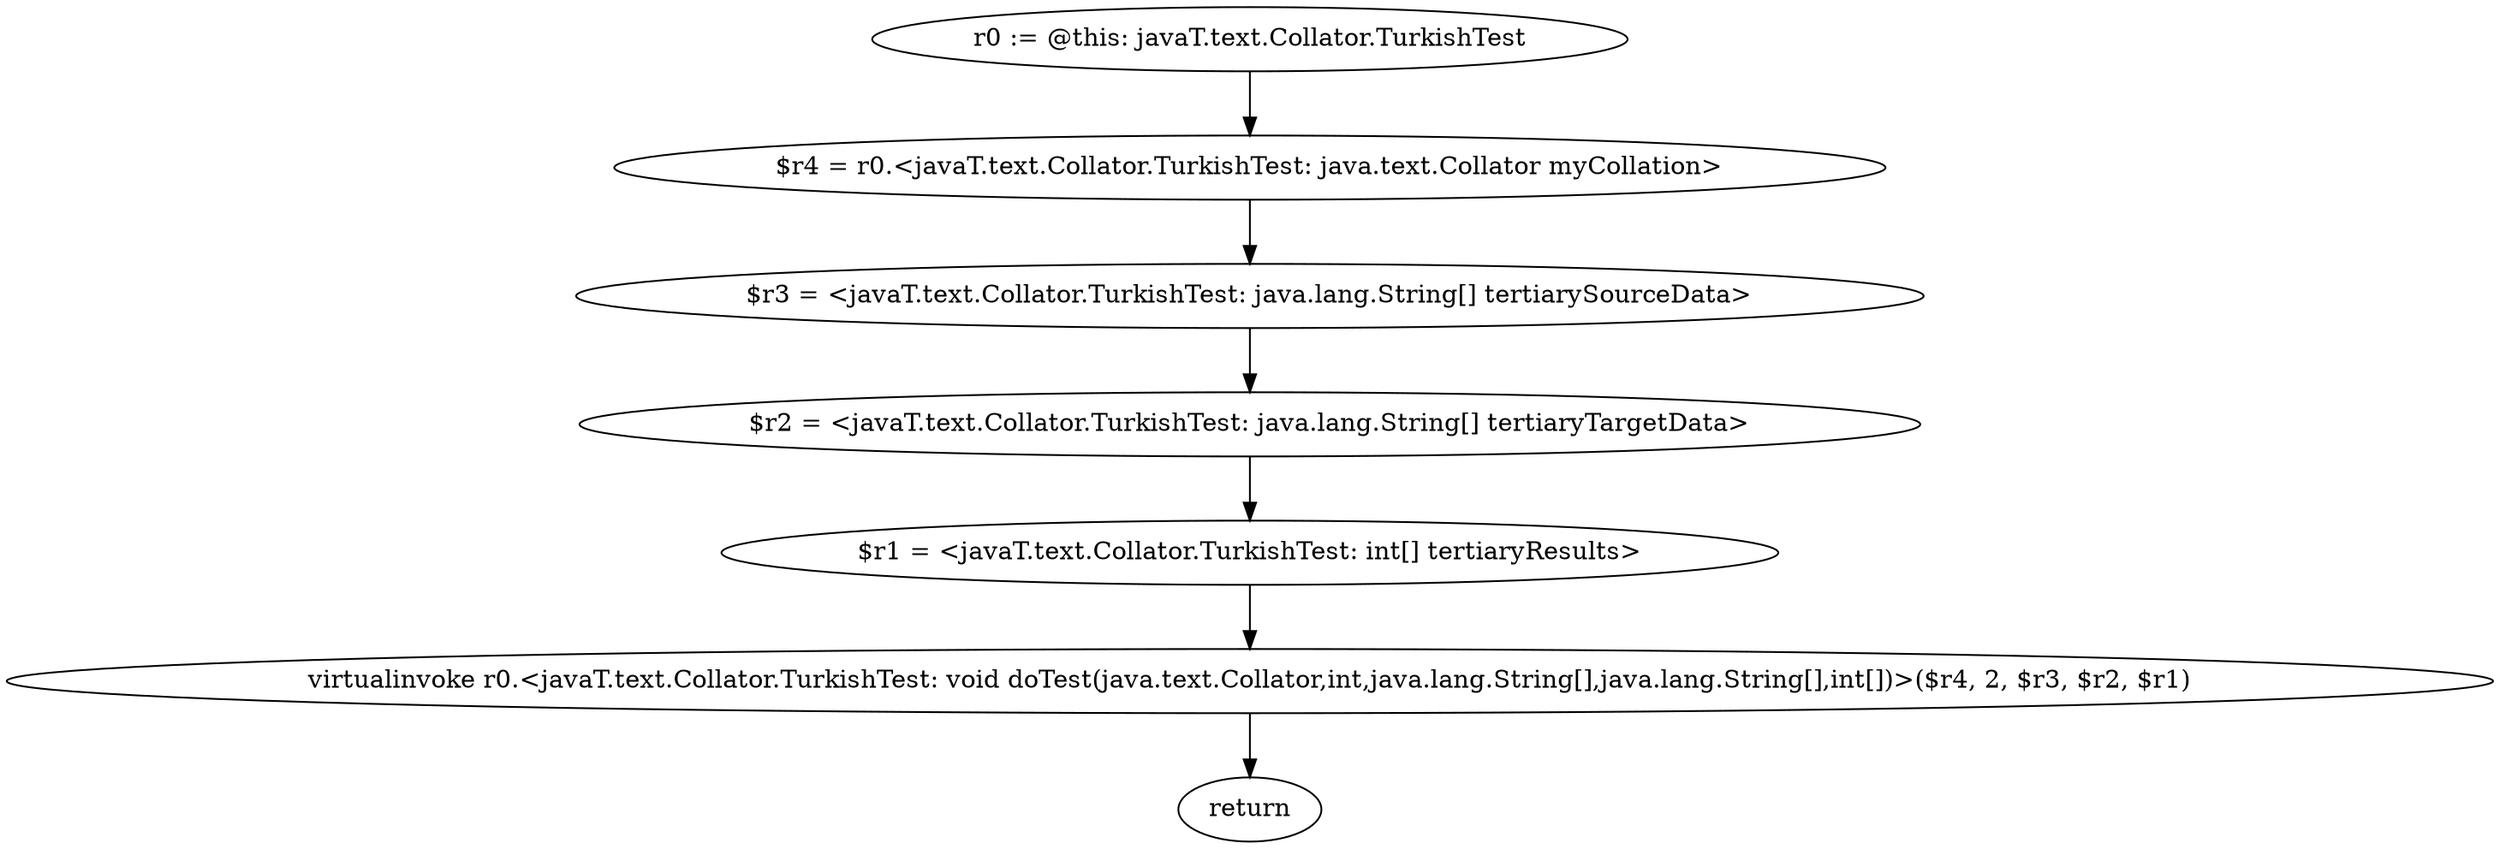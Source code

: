 digraph "unitGraph" {
    "r0 := @this: javaT.text.Collator.TurkishTest"
    "$r4 = r0.<javaT.text.Collator.TurkishTest: java.text.Collator myCollation>"
    "$r3 = <javaT.text.Collator.TurkishTest: java.lang.String[] tertiarySourceData>"
    "$r2 = <javaT.text.Collator.TurkishTest: java.lang.String[] tertiaryTargetData>"
    "$r1 = <javaT.text.Collator.TurkishTest: int[] tertiaryResults>"
    "virtualinvoke r0.<javaT.text.Collator.TurkishTest: void doTest(java.text.Collator,int,java.lang.String[],java.lang.String[],int[])>($r4, 2, $r3, $r2, $r1)"
    "return"
    "r0 := @this: javaT.text.Collator.TurkishTest"->"$r4 = r0.<javaT.text.Collator.TurkishTest: java.text.Collator myCollation>";
    "$r4 = r0.<javaT.text.Collator.TurkishTest: java.text.Collator myCollation>"->"$r3 = <javaT.text.Collator.TurkishTest: java.lang.String[] tertiarySourceData>";
    "$r3 = <javaT.text.Collator.TurkishTest: java.lang.String[] tertiarySourceData>"->"$r2 = <javaT.text.Collator.TurkishTest: java.lang.String[] tertiaryTargetData>";
    "$r2 = <javaT.text.Collator.TurkishTest: java.lang.String[] tertiaryTargetData>"->"$r1 = <javaT.text.Collator.TurkishTest: int[] tertiaryResults>";
    "$r1 = <javaT.text.Collator.TurkishTest: int[] tertiaryResults>"->"virtualinvoke r0.<javaT.text.Collator.TurkishTest: void doTest(java.text.Collator,int,java.lang.String[],java.lang.String[],int[])>($r4, 2, $r3, $r2, $r1)";
    "virtualinvoke r0.<javaT.text.Collator.TurkishTest: void doTest(java.text.Collator,int,java.lang.String[],java.lang.String[],int[])>($r4, 2, $r3, $r2, $r1)"->"return";
}
